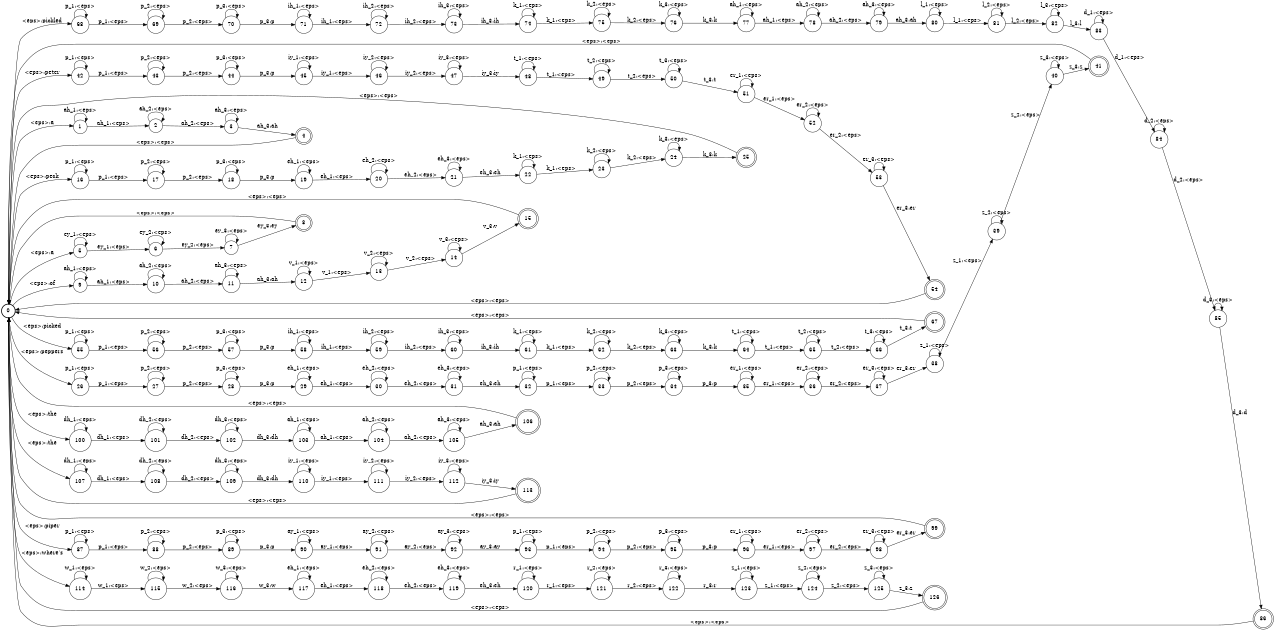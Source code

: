 digraph FST {
rankdir = LR;
size = "8.5,11";
center = 1;
orientation = Portrait;
ranksep = "0.4";
nodesep = "0.25";
0 [label = "0", shape = circle, style = bold, fontsize = 14]
	0 -> 1 [label = "<eps>:a", fontsize = 14];
	0 -> 5 [label = "<eps>:a", fontsize = 14];
	0 -> 9 [label = "<eps>:of", fontsize = 14];
	0 -> 16 [label = "<eps>:peck", fontsize = 14];
	0 -> 26 [label = "<eps>:peppers", fontsize = 14];
	0 -> 42 [label = "<eps>:peter", fontsize = 14];
	0 -> 55 [label = "<eps>:picked", fontsize = 14];
	0 -> 68 [label = "<eps>:pickled", fontsize = 14];
	0 -> 87 [label = "<eps>:piper", fontsize = 14];
	0 -> 100 [label = "<eps>:the", fontsize = 14];
	0 -> 107 [label = "<eps>:the", fontsize = 14];
	0 -> 114 [label = "<eps>:where's", fontsize = 14];
1 [label = "1", shape = circle, style = solid, fontsize = 14]
	1 -> 1 [label = "ah_1:<eps>", fontsize = 14];
	1 -> 2 [label = "ah_1:<eps>", fontsize = 14];
2 [label = "2", shape = circle, style = solid, fontsize = 14]
	2 -> 2 [label = "ah_2:<eps>", fontsize = 14];
	2 -> 3 [label = "ah_2:<eps>", fontsize = 14];
3 [label = "3", shape = circle, style = solid, fontsize = 14]
	3 -> 3 [label = "ah_3:<eps>", fontsize = 14];
	3 -> 4 [label = "ah_3:ah", fontsize = 14];
4 [label = "4", shape = doublecircle, style = solid, fontsize = 14]
	4 -> 0 [label = "<eps>:<eps>", fontsize = 14];
5 [label = "5", shape = circle, style = solid, fontsize = 14]
	5 -> 5 [label = "ey_1:<eps>", fontsize = 14];
	5 -> 6 [label = "ey_1:<eps>", fontsize = 14];
6 [label = "6", shape = circle, style = solid, fontsize = 14]
	6 -> 6 [label = "ey_2:<eps>", fontsize = 14];
	6 -> 7 [label = "ey_2:<eps>", fontsize = 14];
7 [label = "7", shape = circle, style = solid, fontsize = 14]
	7 -> 7 [label = "ey_3:<eps>", fontsize = 14];
	7 -> 8 [label = "ey_3:ey", fontsize = 14];
8 [label = "8", shape = doublecircle, style = solid, fontsize = 14]
	8 -> 0 [label = "<eps>:<eps>", fontsize = 14];
9 [label = "9", shape = circle, style = solid, fontsize = 14]
	9 -> 9 [label = "ah_1:<eps>", fontsize = 14];
	9 -> 10 [label = "ah_1:<eps>", fontsize = 14];
10 [label = "10", shape = circle, style = solid, fontsize = 14]
	10 -> 10 [label = "ah_2:<eps>", fontsize = 14];
	10 -> 11 [label = "ah_2:<eps>", fontsize = 14];
11 [label = "11", shape = circle, style = solid, fontsize = 14]
	11 -> 11 [label = "ah_3:<eps>", fontsize = 14];
	11 -> 12 [label = "ah_3:ah", fontsize = 14];
12 [label = "12", shape = circle, style = solid, fontsize = 14]
	12 -> 12 [label = "v_1:<eps>", fontsize = 14];
	12 -> 13 [label = "v_1:<eps>", fontsize = 14];
13 [label = "13", shape = circle, style = solid, fontsize = 14]
	13 -> 13 [label = "v_2:<eps>", fontsize = 14];
	13 -> 14 [label = "v_2:<eps>", fontsize = 14];
14 [label = "14", shape = circle, style = solid, fontsize = 14]
	14 -> 14 [label = "v_3:<eps>", fontsize = 14];
	14 -> 15 [label = "v_3:v", fontsize = 14];
15 [label = "15", shape = doublecircle, style = solid, fontsize = 14]
	15 -> 0 [label = "<eps>:<eps>", fontsize = 14];
16 [label = "16", shape = circle, style = solid, fontsize = 14]
	16 -> 16 [label = "p_1:<eps>", fontsize = 14];
	16 -> 17 [label = "p_1:<eps>", fontsize = 14];
17 [label = "17", shape = circle, style = solid, fontsize = 14]
	17 -> 17 [label = "p_2:<eps>", fontsize = 14];
	17 -> 18 [label = "p_2:<eps>", fontsize = 14];
18 [label = "18", shape = circle, style = solid, fontsize = 14]
	18 -> 18 [label = "p_3:<eps>", fontsize = 14];
	18 -> 19 [label = "p_3:p", fontsize = 14];
19 [label = "19", shape = circle, style = solid, fontsize = 14]
	19 -> 19 [label = "eh_1:<eps>", fontsize = 14];
	19 -> 20 [label = "eh_1:<eps>", fontsize = 14];
20 [label = "20", shape = circle, style = solid, fontsize = 14]
	20 -> 20 [label = "eh_2:<eps>", fontsize = 14];
	20 -> 21 [label = "eh_2:<eps>", fontsize = 14];
21 [label = "21", shape = circle, style = solid, fontsize = 14]
	21 -> 21 [label = "eh_3:<eps>", fontsize = 14];
	21 -> 22 [label = "eh_3:eh", fontsize = 14];
22 [label = "22", shape = circle, style = solid, fontsize = 14]
	22 -> 22 [label = "k_1:<eps>", fontsize = 14];
	22 -> 23 [label = "k_1:<eps>", fontsize = 14];
23 [label = "23", shape = circle, style = solid, fontsize = 14]
	23 -> 23 [label = "k_2:<eps>", fontsize = 14];
	23 -> 24 [label = "k_2:<eps>", fontsize = 14];
24 [label = "24", shape = circle, style = solid, fontsize = 14]
	24 -> 24 [label = "k_3:<eps>", fontsize = 14];
	24 -> 25 [label = "k_3:k", fontsize = 14];
25 [label = "25", shape = doublecircle, style = solid, fontsize = 14]
	25 -> 0 [label = "<eps>:<eps>", fontsize = 14];
26 [label = "26", shape = circle, style = solid, fontsize = 14]
	26 -> 26 [label = "p_1:<eps>", fontsize = 14];
	26 -> 27 [label = "p_1:<eps>", fontsize = 14];
27 [label = "27", shape = circle, style = solid, fontsize = 14]
	27 -> 27 [label = "p_2:<eps>", fontsize = 14];
	27 -> 28 [label = "p_2:<eps>", fontsize = 14];
28 [label = "28", shape = circle, style = solid, fontsize = 14]
	28 -> 28 [label = "p_3:<eps>", fontsize = 14];
	28 -> 29 [label = "p_3:p", fontsize = 14];
29 [label = "29", shape = circle, style = solid, fontsize = 14]
	29 -> 29 [label = "eh_1:<eps>", fontsize = 14];
	29 -> 30 [label = "eh_1:<eps>", fontsize = 14];
30 [label = "30", shape = circle, style = solid, fontsize = 14]
	30 -> 30 [label = "eh_2:<eps>", fontsize = 14];
	30 -> 31 [label = "eh_2:<eps>", fontsize = 14];
31 [label = "31", shape = circle, style = solid, fontsize = 14]
	31 -> 31 [label = "eh_3:<eps>", fontsize = 14];
	31 -> 32 [label = "eh_3:eh", fontsize = 14];
32 [label = "32", shape = circle, style = solid, fontsize = 14]
	32 -> 32 [label = "p_1:<eps>", fontsize = 14];
	32 -> 33 [label = "p_1:<eps>", fontsize = 14];
33 [label = "33", shape = circle, style = solid, fontsize = 14]
	33 -> 33 [label = "p_2:<eps>", fontsize = 14];
	33 -> 34 [label = "p_2:<eps>", fontsize = 14];
34 [label = "34", shape = circle, style = solid, fontsize = 14]
	34 -> 34 [label = "p_3:<eps>", fontsize = 14];
	34 -> 35 [label = "p_3:p", fontsize = 14];
35 [label = "35", shape = circle, style = solid, fontsize = 14]
	35 -> 35 [label = "er_1:<eps>", fontsize = 14];
	35 -> 36 [label = "er_1:<eps>", fontsize = 14];
36 [label = "36", shape = circle, style = solid, fontsize = 14]
	36 -> 36 [label = "er_2:<eps>", fontsize = 14];
	36 -> 37 [label = "er_2:<eps>", fontsize = 14];
37 [label = "37", shape = circle, style = solid, fontsize = 14]
	37 -> 37 [label = "er_3:<eps>", fontsize = 14];
	37 -> 38 [label = "er_3:er", fontsize = 14];
38 [label = "38", shape = circle, style = solid, fontsize = 14]
	38 -> 38 [label = "z_1:<eps>", fontsize = 14];
	38 -> 39 [label = "z_1:<eps>", fontsize = 14];
39 [label = "39", shape = circle, style = solid, fontsize = 14]
	39 -> 39 [label = "z_2:<eps>", fontsize = 14];
	39 -> 40 [label = "z_2:<eps>", fontsize = 14];
40 [label = "40", shape = circle, style = solid, fontsize = 14]
	40 -> 40 [label = "z_3:<eps>", fontsize = 14];
	40 -> 41 [label = "z_3:z", fontsize = 14];
41 [label = "41", shape = doublecircle, style = solid, fontsize = 14]
	41 -> 0 [label = "<eps>:<eps>", fontsize = 14];
42 [label = "42", shape = circle, style = solid, fontsize = 14]
	42 -> 42 [label = "p_1:<eps>", fontsize = 14];
	42 -> 43 [label = "p_1:<eps>", fontsize = 14];
43 [label = "43", shape = circle, style = solid, fontsize = 14]
	43 -> 43 [label = "p_2:<eps>", fontsize = 14];
	43 -> 44 [label = "p_2:<eps>", fontsize = 14];
44 [label = "44", shape = circle, style = solid, fontsize = 14]
	44 -> 44 [label = "p_3:<eps>", fontsize = 14];
	44 -> 45 [label = "p_3:p", fontsize = 14];
45 [label = "45", shape = circle, style = solid, fontsize = 14]
	45 -> 45 [label = "iy_1:<eps>", fontsize = 14];
	45 -> 46 [label = "iy_1:<eps>", fontsize = 14];
46 [label = "46", shape = circle, style = solid, fontsize = 14]
	46 -> 46 [label = "iy_2:<eps>", fontsize = 14];
	46 -> 47 [label = "iy_2:<eps>", fontsize = 14];
47 [label = "47", shape = circle, style = solid, fontsize = 14]
	47 -> 47 [label = "iy_3:<eps>", fontsize = 14];
	47 -> 48 [label = "iy_3:iy", fontsize = 14];
48 [label = "48", shape = circle, style = solid, fontsize = 14]
	48 -> 48 [label = "t_1:<eps>", fontsize = 14];
	48 -> 49 [label = "t_1:<eps>", fontsize = 14];
49 [label = "49", shape = circle, style = solid, fontsize = 14]
	49 -> 49 [label = "t_2:<eps>", fontsize = 14];
	49 -> 50 [label = "t_2:<eps>", fontsize = 14];
50 [label = "50", shape = circle, style = solid, fontsize = 14]
	50 -> 50 [label = "t_3:<eps>", fontsize = 14];
	50 -> 51 [label = "t_3:t", fontsize = 14];
51 [label = "51", shape = circle, style = solid, fontsize = 14]
	51 -> 51 [label = "er_1:<eps>", fontsize = 14];
	51 -> 52 [label = "er_1:<eps>", fontsize = 14];
52 [label = "52", shape = circle, style = solid, fontsize = 14]
	52 -> 52 [label = "er_2:<eps>", fontsize = 14];
	52 -> 53 [label = "er_2:<eps>", fontsize = 14];
53 [label = "53", shape = circle, style = solid, fontsize = 14]
	53 -> 53 [label = "er_3:<eps>", fontsize = 14];
	53 -> 54 [label = "er_3:er", fontsize = 14];
54 [label = "54", shape = doublecircle, style = solid, fontsize = 14]
	54 -> 0 [label = "<eps>:<eps>", fontsize = 14];
55 [label = "55", shape = circle, style = solid, fontsize = 14]
	55 -> 55 [label = "p_1:<eps>", fontsize = 14];
	55 -> 56 [label = "p_1:<eps>", fontsize = 14];
56 [label = "56", shape = circle, style = solid, fontsize = 14]
	56 -> 56 [label = "p_2:<eps>", fontsize = 14];
	56 -> 57 [label = "p_2:<eps>", fontsize = 14];
57 [label = "57", shape = circle, style = solid, fontsize = 14]
	57 -> 57 [label = "p_3:<eps>", fontsize = 14];
	57 -> 58 [label = "p_3:p", fontsize = 14];
58 [label = "58", shape = circle, style = solid, fontsize = 14]
	58 -> 58 [label = "ih_1:<eps>", fontsize = 14];
	58 -> 59 [label = "ih_1:<eps>", fontsize = 14];
59 [label = "59", shape = circle, style = solid, fontsize = 14]
	59 -> 59 [label = "ih_2:<eps>", fontsize = 14];
	59 -> 60 [label = "ih_2:<eps>", fontsize = 14];
60 [label = "60", shape = circle, style = solid, fontsize = 14]
	60 -> 60 [label = "ih_3:<eps>", fontsize = 14];
	60 -> 61 [label = "ih_3:ih", fontsize = 14];
61 [label = "61", shape = circle, style = solid, fontsize = 14]
	61 -> 61 [label = "k_1:<eps>", fontsize = 14];
	61 -> 62 [label = "k_1:<eps>", fontsize = 14];
62 [label = "62", shape = circle, style = solid, fontsize = 14]
	62 -> 62 [label = "k_2:<eps>", fontsize = 14];
	62 -> 63 [label = "k_2:<eps>", fontsize = 14];
63 [label = "63", shape = circle, style = solid, fontsize = 14]
	63 -> 63 [label = "k_3:<eps>", fontsize = 14];
	63 -> 64 [label = "k_3:k", fontsize = 14];
64 [label = "64", shape = circle, style = solid, fontsize = 14]
	64 -> 64 [label = "t_1:<eps>", fontsize = 14];
	64 -> 65 [label = "t_1:<eps>", fontsize = 14];
65 [label = "65", shape = circle, style = solid, fontsize = 14]
	65 -> 65 [label = "t_2:<eps>", fontsize = 14];
	65 -> 66 [label = "t_2:<eps>", fontsize = 14];
66 [label = "66", shape = circle, style = solid, fontsize = 14]
	66 -> 66 [label = "t_3:<eps>", fontsize = 14];
	66 -> 67 [label = "t_3:t", fontsize = 14];
67 [label = "67", shape = doublecircle, style = solid, fontsize = 14]
	67 -> 0 [label = "<eps>:<eps>", fontsize = 14];
68 [label = "68", shape = circle, style = solid, fontsize = 14]
	68 -> 68 [label = "p_1:<eps>", fontsize = 14];
	68 -> 69 [label = "p_1:<eps>", fontsize = 14];
69 [label = "69", shape = circle, style = solid, fontsize = 14]
	69 -> 69 [label = "p_2:<eps>", fontsize = 14];
	69 -> 70 [label = "p_2:<eps>", fontsize = 14];
70 [label = "70", shape = circle, style = solid, fontsize = 14]
	70 -> 70 [label = "p_3:<eps>", fontsize = 14];
	70 -> 71 [label = "p_3:p", fontsize = 14];
71 [label = "71", shape = circle, style = solid, fontsize = 14]
	71 -> 71 [label = "ih_1:<eps>", fontsize = 14];
	71 -> 72 [label = "ih_1:<eps>", fontsize = 14];
72 [label = "72", shape = circle, style = solid, fontsize = 14]
	72 -> 72 [label = "ih_2:<eps>", fontsize = 14];
	72 -> 73 [label = "ih_2:<eps>", fontsize = 14];
73 [label = "73", shape = circle, style = solid, fontsize = 14]
	73 -> 73 [label = "ih_3:<eps>", fontsize = 14];
	73 -> 74 [label = "ih_3:ih", fontsize = 14];
74 [label = "74", shape = circle, style = solid, fontsize = 14]
	74 -> 74 [label = "k_1:<eps>", fontsize = 14];
	74 -> 75 [label = "k_1:<eps>", fontsize = 14];
75 [label = "75", shape = circle, style = solid, fontsize = 14]
	75 -> 75 [label = "k_2:<eps>", fontsize = 14];
	75 -> 76 [label = "k_2:<eps>", fontsize = 14];
76 [label = "76", shape = circle, style = solid, fontsize = 14]
	76 -> 76 [label = "k_3:<eps>", fontsize = 14];
	76 -> 77 [label = "k_3:k", fontsize = 14];
77 [label = "77", shape = circle, style = solid, fontsize = 14]
	77 -> 77 [label = "ah_1:<eps>", fontsize = 14];
	77 -> 78 [label = "ah_1:<eps>", fontsize = 14];
78 [label = "78", shape = circle, style = solid, fontsize = 14]
	78 -> 78 [label = "ah_2:<eps>", fontsize = 14];
	78 -> 79 [label = "ah_2:<eps>", fontsize = 14];
79 [label = "79", shape = circle, style = solid, fontsize = 14]
	79 -> 79 [label = "ah_3:<eps>", fontsize = 14];
	79 -> 80 [label = "ah_3:ah", fontsize = 14];
80 [label = "80", shape = circle, style = solid, fontsize = 14]
	80 -> 80 [label = "l_1:<eps>", fontsize = 14];
	80 -> 81 [label = "l_1:<eps>", fontsize = 14];
81 [label = "81", shape = circle, style = solid, fontsize = 14]
	81 -> 81 [label = "l_2:<eps>", fontsize = 14];
	81 -> 82 [label = "l_2:<eps>", fontsize = 14];
82 [label = "82", shape = circle, style = solid, fontsize = 14]
	82 -> 82 [label = "l_3:<eps>", fontsize = 14];
	82 -> 83 [label = "l_3:l", fontsize = 14];
83 [label = "83", shape = circle, style = solid, fontsize = 14]
	83 -> 83 [label = "d_1:<eps>", fontsize = 14];
	83 -> 84 [label = "d_1:<eps>", fontsize = 14];
84 [label = "84", shape = circle, style = solid, fontsize = 14]
	84 -> 84 [label = "d_2:<eps>", fontsize = 14];
	84 -> 85 [label = "d_2:<eps>", fontsize = 14];
85 [label = "85", shape = circle, style = solid, fontsize = 14]
	85 -> 85 [label = "d_3:<eps>", fontsize = 14];
	85 -> 86 [label = "d_3:d", fontsize = 14];
86 [label = "86", shape = doublecircle, style = solid, fontsize = 14]
	86 -> 0 [label = "<eps>:<eps>", fontsize = 14];
87 [label = "87", shape = circle, style = solid, fontsize = 14]
	87 -> 87 [label = "p_1:<eps>", fontsize = 14];
	87 -> 88 [label = "p_1:<eps>", fontsize = 14];
88 [label = "88", shape = circle, style = solid, fontsize = 14]
	88 -> 88 [label = "p_2:<eps>", fontsize = 14];
	88 -> 89 [label = "p_2:<eps>", fontsize = 14];
89 [label = "89", shape = circle, style = solid, fontsize = 14]
	89 -> 89 [label = "p_3:<eps>", fontsize = 14];
	89 -> 90 [label = "p_3:p", fontsize = 14];
90 [label = "90", shape = circle, style = solid, fontsize = 14]
	90 -> 90 [label = "ay_1:<eps>", fontsize = 14];
	90 -> 91 [label = "ay_1:<eps>", fontsize = 14];
91 [label = "91", shape = circle, style = solid, fontsize = 14]
	91 -> 91 [label = "ay_2:<eps>", fontsize = 14];
	91 -> 92 [label = "ay_2:<eps>", fontsize = 14];
92 [label = "92", shape = circle, style = solid, fontsize = 14]
	92 -> 92 [label = "ay_3:<eps>", fontsize = 14];
	92 -> 93 [label = "ay_3:ay", fontsize = 14];
93 [label = "93", shape = circle, style = solid, fontsize = 14]
	93 -> 93 [label = "p_1:<eps>", fontsize = 14];
	93 -> 94 [label = "p_1:<eps>", fontsize = 14];
94 [label = "94", shape = circle, style = solid, fontsize = 14]
	94 -> 94 [label = "p_2:<eps>", fontsize = 14];
	94 -> 95 [label = "p_2:<eps>", fontsize = 14];
95 [label = "95", shape = circle, style = solid, fontsize = 14]
	95 -> 95 [label = "p_3:<eps>", fontsize = 14];
	95 -> 96 [label = "p_3:p", fontsize = 14];
96 [label = "96", shape = circle, style = solid, fontsize = 14]
	96 -> 96 [label = "er_1:<eps>", fontsize = 14];
	96 -> 97 [label = "er_1:<eps>", fontsize = 14];
97 [label = "97", shape = circle, style = solid, fontsize = 14]
	97 -> 97 [label = "er_2:<eps>", fontsize = 14];
	97 -> 98 [label = "er_2:<eps>", fontsize = 14];
98 [label = "98", shape = circle, style = solid, fontsize = 14]
	98 -> 98 [label = "er_3:<eps>", fontsize = 14];
	98 -> 99 [label = "er_3:er", fontsize = 14];
99 [label = "99", shape = doublecircle, style = solid, fontsize = 14]
	99 -> 0 [label = "<eps>:<eps>", fontsize = 14];
100 [label = "100", shape = circle, style = solid, fontsize = 14]
	100 -> 100 [label = "dh_1:<eps>", fontsize = 14];
	100 -> 101 [label = "dh_1:<eps>", fontsize = 14];
101 [label = "101", shape = circle, style = solid, fontsize = 14]
	101 -> 101 [label = "dh_2:<eps>", fontsize = 14];
	101 -> 102 [label = "dh_2:<eps>", fontsize = 14];
102 [label = "102", shape = circle, style = solid, fontsize = 14]
	102 -> 102 [label = "dh_3:<eps>", fontsize = 14];
	102 -> 103 [label = "dh_3:dh", fontsize = 14];
103 [label = "103", shape = circle, style = solid, fontsize = 14]
	103 -> 103 [label = "ah_1:<eps>", fontsize = 14];
	103 -> 104 [label = "ah_1:<eps>", fontsize = 14];
104 [label = "104", shape = circle, style = solid, fontsize = 14]
	104 -> 104 [label = "ah_2:<eps>", fontsize = 14];
	104 -> 105 [label = "ah_2:<eps>", fontsize = 14];
105 [label = "105", shape = circle, style = solid, fontsize = 14]
	105 -> 105 [label = "ah_3:<eps>", fontsize = 14];
	105 -> 106 [label = "ah_3:ah", fontsize = 14];
106 [label = "106", shape = doublecircle, style = solid, fontsize = 14]
	106 -> 0 [label = "<eps>:<eps>", fontsize = 14];
107 [label = "107", shape = circle, style = solid, fontsize = 14]
	107 -> 107 [label = "dh_1:<eps>", fontsize = 14];
	107 -> 108 [label = "dh_1:<eps>", fontsize = 14];
108 [label = "108", shape = circle, style = solid, fontsize = 14]
	108 -> 108 [label = "dh_2:<eps>", fontsize = 14];
	108 -> 109 [label = "dh_2:<eps>", fontsize = 14];
109 [label = "109", shape = circle, style = solid, fontsize = 14]
	109 -> 109 [label = "dh_3:<eps>", fontsize = 14];
	109 -> 110 [label = "dh_3:dh", fontsize = 14];
110 [label = "110", shape = circle, style = solid, fontsize = 14]
	110 -> 110 [label = "iy_1:<eps>", fontsize = 14];
	110 -> 111 [label = "iy_1:<eps>", fontsize = 14];
111 [label = "111", shape = circle, style = solid, fontsize = 14]
	111 -> 111 [label = "iy_2:<eps>", fontsize = 14];
	111 -> 112 [label = "iy_2:<eps>", fontsize = 14];
112 [label = "112", shape = circle, style = solid, fontsize = 14]
	112 -> 112 [label = "iy_3:<eps>", fontsize = 14];
	112 -> 113 [label = "iy_3:iy", fontsize = 14];
113 [label = "113", shape = doublecircle, style = solid, fontsize = 14]
	113 -> 0 [label = "<eps>:<eps>", fontsize = 14];
114 [label = "114", shape = circle, style = solid, fontsize = 14]
	114 -> 114 [label = "w_1:<eps>", fontsize = 14];
	114 -> 115 [label = "w_1:<eps>", fontsize = 14];
115 [label = "115", shape = circle, style = solid, fontsize = 14]
	115 -> 115 [label = "w_2:<eps>", fontsize = 14];
	115 -> 116 [label = "w_2:<eps>", fontsize = 14];
116 [label = "116", shape = circle, style = solid, fontsize = 14]
	116 -> 116 [label = "w_3:<eps>", fontsize = 14];
	116 -> 117 [label = "w_3:w", fontsize = 14];
117 [label = "117", shape = circle, style = solid, fontsize = 14]
	117 -> 117 [label = "eh_1:<eps>", fontsize = 14];
	117 -> 118 [label = "eh_1:<eps>", fontsize = 14];
118 [label = "118", shape = circle, style = solid, fontsize = 14]
	118 -> 118 [label = "eh_2:<eps>", fontsize = 14];
	118 -> 119 [label = "eh_2:<eps>", fontsize = 14];
119 [label = "119", shape = circle, style = solid, fontsize = 14]
	119 -> 119 [label = "eh_3:<eps>", fontsize = 14];
	119 -> 120 [label = "eh_3:eh", fontsize = 14];
120 [label = "120", shape = circle, style = solid, fontsize = 14]
	120 -> 120 [label = "r_1:<eps>", fontsize = 14];
	120 -> 121 [label = "r_1:<eps>", fontsize = 14];
121 [label = "121", shape = circle, style = solid, fontsize = 14]
	121 -> 121 [label = "r_2:<eps>", fontsize = 14];
	121 -> 122 [label = "r_2:<eps>", fontsize = 14];
122 [label = "122", shape = circle, style = solid, fontsize = 14]
	122 -> 122 [label = "r_3:<eps>", fontsize = 14];
	122 -> 123 [label = "r_3:r", fontsize = 14];
123 [label = "123", shape = circle, style = solid, fontsize = 14]
	123 -> 123 [label = "z_1:<eps>", fontsize = 14];
	123 -> 124 [label = "z_1:<eps>", fontsize = 14];
124 [label = "124", shape = circle, style = solid, fontsize = 14]
	124 -> 124 [label = "z_2:<eps>", fontsize = 14];
	124 -> 125 [label = "z_2:<eps>", fontsize = 14];
125 [label = "125", shape = circle, style = solid, fontsize = 14]
	125 -> 125 [label = "z_3:<eps>", fontsize = 14];
	125 -> 126 [label = "z_3:z", fontsize = 14];
126 [label = "126", shape = doublecircle, style = solid, fontsize = 14]
	126 -> 0 [label = "<eps>:<eps>", fontsize = 14];
}
